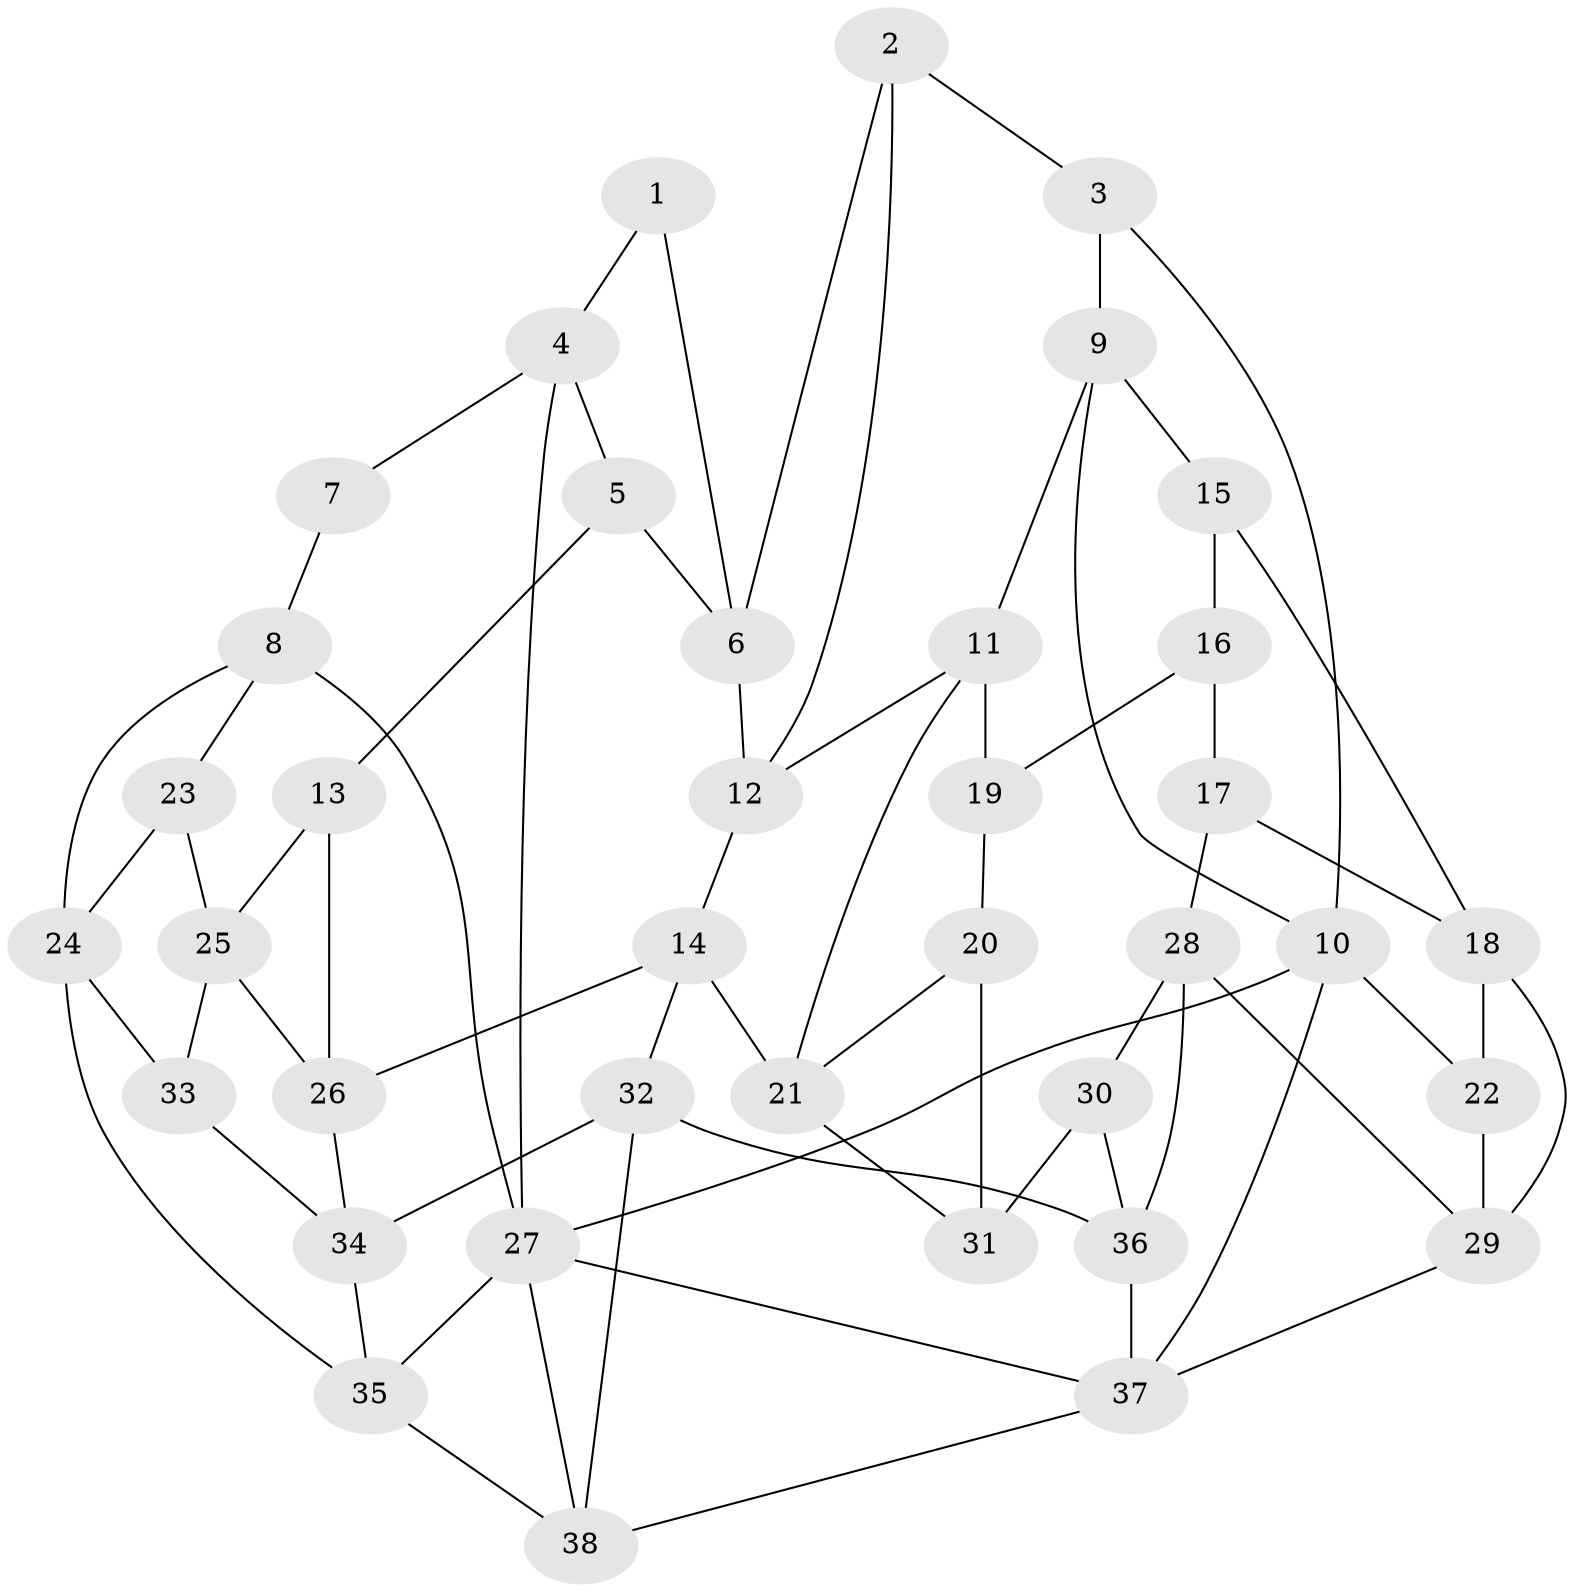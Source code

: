 // original degree distribution, {3: 0.05263157894736842, 4: 0.19736842105263158, 5: 0.5263157894736842, 6: 0.2236842105263158}
// Generated by graph-tools (version 1.1) at 2025/03/03/09/25 03:03:23]
// undirected, 38 vertices, 69 edges
graph export_dot {
graph [start="1"]
  node [color=gray90,style=filled];
  1;
  2;
  3;
  4;
  5;
  6;
  7;
  8;
  9;
  10;
  11;
  12;
  13;
  14;
  15;
  16;
  17;
  18;
  19;
  20;
  21;
  22;
  23;
  24;
  25;
  26;
  27;
  28;
  29;
  30;
  31;
  32;
  33;
  34;
  35;
  36;
  37;
  38;
  1 -- 4 [weight=1.0];
  1 -- 6 [weight=1.0];
  2 -- 3 [weight=1.0];
  2 -- 6 [weight=1.0];
  2 -- 12 [weight=1.0];
  3 -- 9 [weight=1.0];
  3 -- 10 [weight=1.0];
  4 -- 5 [weight=1.0];
  4 -- 7 [weight=1.0];
  4 -- 27 [weight=1.0];
  5 -- 6 [weight=1.0];
  5 -- 13 [weight=1.0];
  6 -- 12 [weight=1.0];
  7 -- 8 [weight=1.0];
  8 -- 23 [weight=1.0];
  8 -- 24 [weight=1.0];
  8 -- 27 [weight=1.0];
  9 -- 10 [weight=1.0];
  9 -- 11 [weight=1.0];
  9 -- 15 [weight=1.0];
  10 -- 22 [weight=1.0];
  10 -- 27 [weight=1.0];
  10 -- 37 [weight=1.0];
  11 -- 12 [weight=1.0];
  11 -- 19 [weight=1.0];
  11 -- 21 [weight=1.0];
  12 -- 14 [weight=1.0];
  13 -- 25 [weight=1.0];
  13 -- 26 [weight=1.0];
  14 -- 21 [weight=1.0];
  14 -- 26 [weight=1.0];
  14 -- 32 [weight=1.0];
  15 -- 16 [weight=1.0];
  15 -- 18 [weight=1.0];
  16 -- 17 [weight=1.0];
  16 -- 19 [weight=2.0];
  17 -- 18 [weight=1.0];
  17 -- 28 [weight=1.0];
  18 -- 22 [weight=1.0];
  18 -- 29 [weight=1.0];
  19 -- 20 [weight=1.0];
  20 -- 21 [weight=1.0];
  20 -- 31 [weight=1.0];
  21 -- 31 [weight=1.0];
  22 -- 29 [weight=2.0];
  23 -- 24 [weight=1.0];
  23 -- 25 [weight=1.0];
  24 -- 33 [weight=1.0];
  24 -- 35 [weight=1.0];
  25 -- 26 [weight=1.0];
  25 -- 33 [weight=1.0];
  26 -- 34 [weight=1.0];
  27 -- 35 [weight=1.0];
  27 -- 37 [weight=1.0];
  27 -- 38 [weight=1.0];
  28 -- 29 [weight=1.0];
  28 -- 30 [weight=1.0];
  28 -- 36 [weight=1.0];
  29 -- 37 [weight=1.0];
  30 -- 31 [weight=2.0];
  30 -- 36 [weight=1.0];
  32 -- 34 [weight=1.0];
  32 -- 36 [weight=1.0];
  32 -- 38 [weight=1.0];
  33 -- 34 [weight=1.0];
  34 -- 35 [weight=1.0];
  35 -- 38 [weight=1.0];
  36 -- 37 [weight=1.0];
  37 -- 38 [weight=1.0];
}
